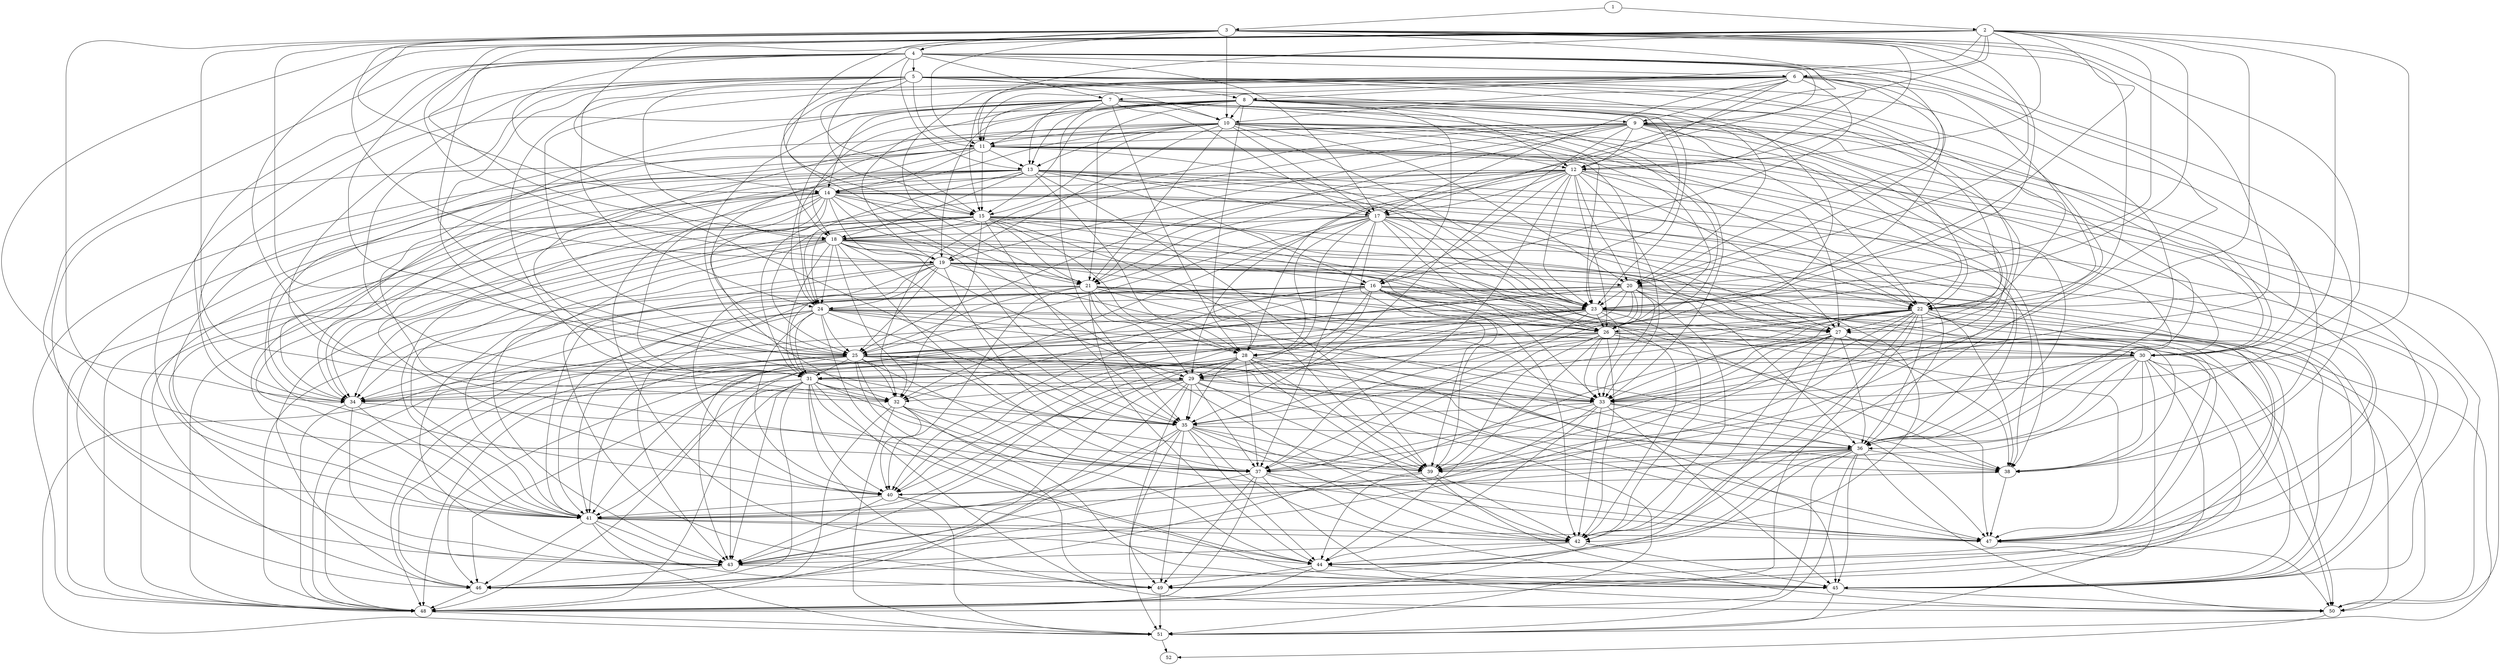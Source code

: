 digraph G {
2->6
2->8
2->11
2->12
2->14
2->18
2->19
2->20
2->22
2->23
2->26
2->28
2->30
2->32
2->33
2->34
3->4
3->10
3->11
3->12
3->14
3->15
3->17
3->19
3->20
3->22
3->23
3->32
3->33
3->35
3->36
3->37
4->5
4->6
4->7
4->9
4->12
4->13
4->15
4->17
4->20
4->25
4->29
4->33
4->34
4->35
4->38
4->41
5->8
5->10
5->11
5->15
5->18
5->21
5->22
5->23
5->24
5->25
5->26
5->31
5->32
5->39
5->41
5->42
6->7
6->9
6->10
6->11
6->12
6->15
6->16
6->17
6->18
6->20
6->21
6->22
6->23
6->25
6->30
6->31
7->10
7->11
7->13
7->14
7->17
7->19
7->22
7->23
7->25
7->26
7->28
7->30
7->33
7->34
7->35
7->37
8->9
8->10
8->11
8->12
8->13
8->15
8->16
8->18
8->19
8->20
8->21
8->22
8->23
8->24
8->27
8->28
9->11
9->12
9->18
9->19
9->21
9->22
9->27
9->30
9->32
9->33
9->34
9->35
9->36
9->38
9->39
9->41
10->11
10->12
10->13
10->14
10->15
10->17
10->19
10->20
10->21
10->22
10->23
10->24
10->26
10->27
10->30
10->31
11->13
11->14
11->15
11->23
11->25
11->26
11->36
11->40
11->43
11->47
11->48
11->49
11->50
12->14
12->16
12->17
12->20
12->21
12->22
12->23
12->25
12->26
12->27
12->29
12->31
12->33
12->34
12->35
12->36
13->14
13->16
13->17
13->18
13->22
13->23
13->24
13->28
13->34
13->36
13->38
13->39
13->41
13->44
13->46
13->48
14->15
14->16
14->19
14->27
14->31
14->32
14->34
14->35
14->38
14->40
14->41
14->42
14->43
14->45
14->46
14->48
15->18
15->21
15->22
15->24
15->25
15->26
15->27
15->28
15->32
15->34
15->35
15->36
15->39
15->41
15->42
15->48
16->22
16->23
16->25
16->26
16->28
16->29
16->30
16->32
16->34
16->38
16->39
16->40
16->41
16->42
16->43
16->45
17->18
17->21
17->22
17->23
17->25
17->26
17->27
17->28
17->29
17->32
17->33
17->34
17->36
17->37
17->39
17->45
18->19
18->20
18->23
18->24
18->26
18->27
18->29
18->31
18->32
18->35
18->37
18->41
18->43
18->44
18->46
18->48
19->21
19->23
19->24
19->25
19->27
19->30
19->31
19->33
19->37
19->40
19->41
19->43
19->45
19->47
19->49
20->23
20->24
20->25
20->28
20->33
20->34
20->36
20->37
20->38
20->40
20->41
20->42
20->47
20->50
21->23
21->25
21->26
21->28
21->29
21->30
21->33
21->40
21->41
21->44
21->47
21->48
22->26
22->27
22->31
22->33
22->34
22->35
22->36
22->38
22->40
22->42
22->43
22->44
22->45
22->46
22->48
22->49
23->25
23->26
23->29
23->33
23->34
23->37
23->40
23->42
23->43
23->45
23->47
23->48
23->50
23->51
24->25
24->26
24->27
24->31
24->35
24->36
24->38
24->40
24->41
24->44
24->48
24->50
24->51
25->31
25->32
25->33
25->35
25->36
25->37
25->38
25->41
25->43
25->44
25->46
25->47
25->48
25->49
26->29
26->30
26->33
26->37
26->39
26->42
26->44
26->46
26->47
26->48
26->50
27->33
27->36
27->37
27->38
27->39
27->42
27->46
27->47
27->48
28->29
28->31
28->33
28->35
28->37
28->38
28->39
28->41
28->42
28->43
28->45
28->48
29->32
29->33
29->34
29->35
29->37
29->39
29->40
29->43
29->47
29->48
29->49
29->51
30->31
30->33
30->34
30->36
30->38
30->39
30->44
30->49
30->50
30->51
31->32
31->33
31->34
31->35
31->37
31->40
31->41
31->43
31->45
31->46
31->48
31->49
31->50
32->39
32->40
32->45
32->46
32->47
32->51
33->35
33->36
33->37
33->41
33->42
33->44
33->45
33->47
34->39
34->41
34->43
34->48
35->36
35->39
35->41
35->42
35->44
35->45
35->46
35->47
35->49
35->51
36->37
36->38
36->39
36->41
36->42
36->45
36->46
36->48
36->50
36->51
37->42
37->43
37->47
37->48
37->49
37->50
38->40
38->47
39->42
39->43
39->44
39->50
40->41
40->43
40->44
40->51
41->42
41->43
41->46
41->47
41->49
41->51
42->43
42->44
42->45
43->45
43->46
44->45
44->48
44->49
45->50
45->51
46->48
47->50
48->51
49->51
50->52
51->52
1->2
1->3
}
